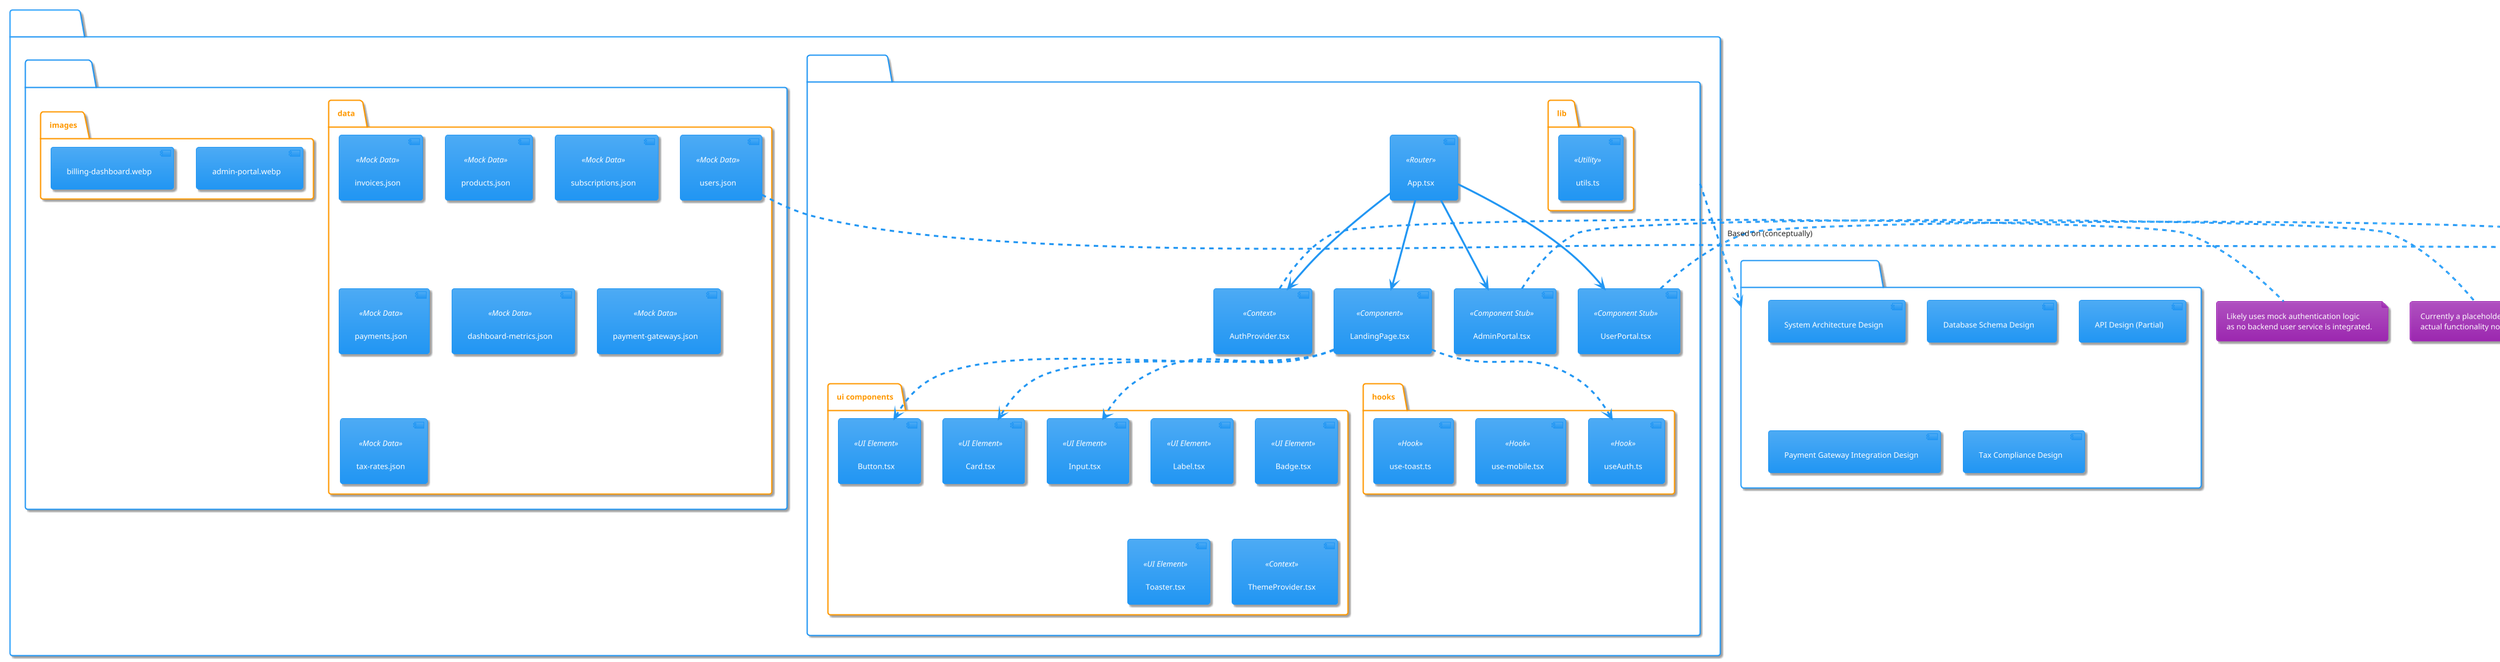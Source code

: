 @startuml
!theme materia

package "billing-system" {
  package "Frontend (React)" {
    [App.tsx] <<Router>>
    [LandingPage.tsx] <<Component>>
    [AdminPortal.tsx] <<Component Stub>>
    [UserPortal.tsx] <<Component Stub>>
    [AuthProvider.tsx] <<Context>>
    folder "ui components" {
      [Button.tsx] <<UI Element>>
      [Card.tsx] <<UI Element>>
      [Input.tsx] <<UI Element>>
      [Label.tsx] <<UI Element>>
      [Badge.tsx] <<UI Element>>
      [Toaster.tsx] <<UI Element>>
      [ThemeProvider.tsx] <<Context>>
    }
    folder "hooks" {
      [useAuth.ts] <<Hook>>
      [use-mobile.tsx] <<Hook>>
      [use-toast.ts] <<Hook>>
    }
     folder "lib" {
      [utils.ts] <<Utility>>
    }
  }

  package "Public Assets" {
    folder "data" {
      [users.json] <<Mock Data>>
      [invoices.json] <<Mock Data>>
      [products.json] <<Mock Data>>
      [subscriptions.json] <<Mock Data>>
      [payments.json] <<Mock Data>>
      [dashboard-metrics.json] <<Mock Data>>
      [payment-gateways.json] <<Mock Data>>
      [tax-rates.json] <<Mock Data>>
    }
    folder "images" {
      [admin-portal.webp]
      [billing-dashboard.webp]
    }
  }
}

package "Design Documents (Conceptual)" {
  [System Architecture Design]
  [Database Schema Design]
  [API Design (Partial)]
  [Payment Gateway Integration Design]
  [Tax Compliance Design]
}

[App.tsx] --> [LandingPage.tsx]
[App.tsx] --> [AdminPortal.tsx]
[App.tsx] --> [UserPortal.tsx]
[App.tsx] --> [AuthProvider.tsx]
[LandingPage.tsx] ..> [useAuth.ts]
[LandingPage.tsx] ..> [Button.tsx]
[LandingPage.tsx] ..> [Card.tsx]
[LandingPage.tsx] ..> [Input.tsx]

note right of [AdminPortal.tsx]
  Currently a placeholder,
  actual functionality not implemented.
end note

note right of [UserPortal.tsx]
  Currently a placeholder,
  actual functionality not implemented.
end note

note right of [AuthProvider.tsx]
  Likely uses mock authentication logic
  as no backend user service is integrated.
end note

note bottom of [users.json]
  Mock data files suggest intent for
  dynamic content, but no live backend
  is connected yet.
end note

[Frontend (React)] ..> [Design Documents (Conceptual)] : Based on (conceptually)

@enduml
